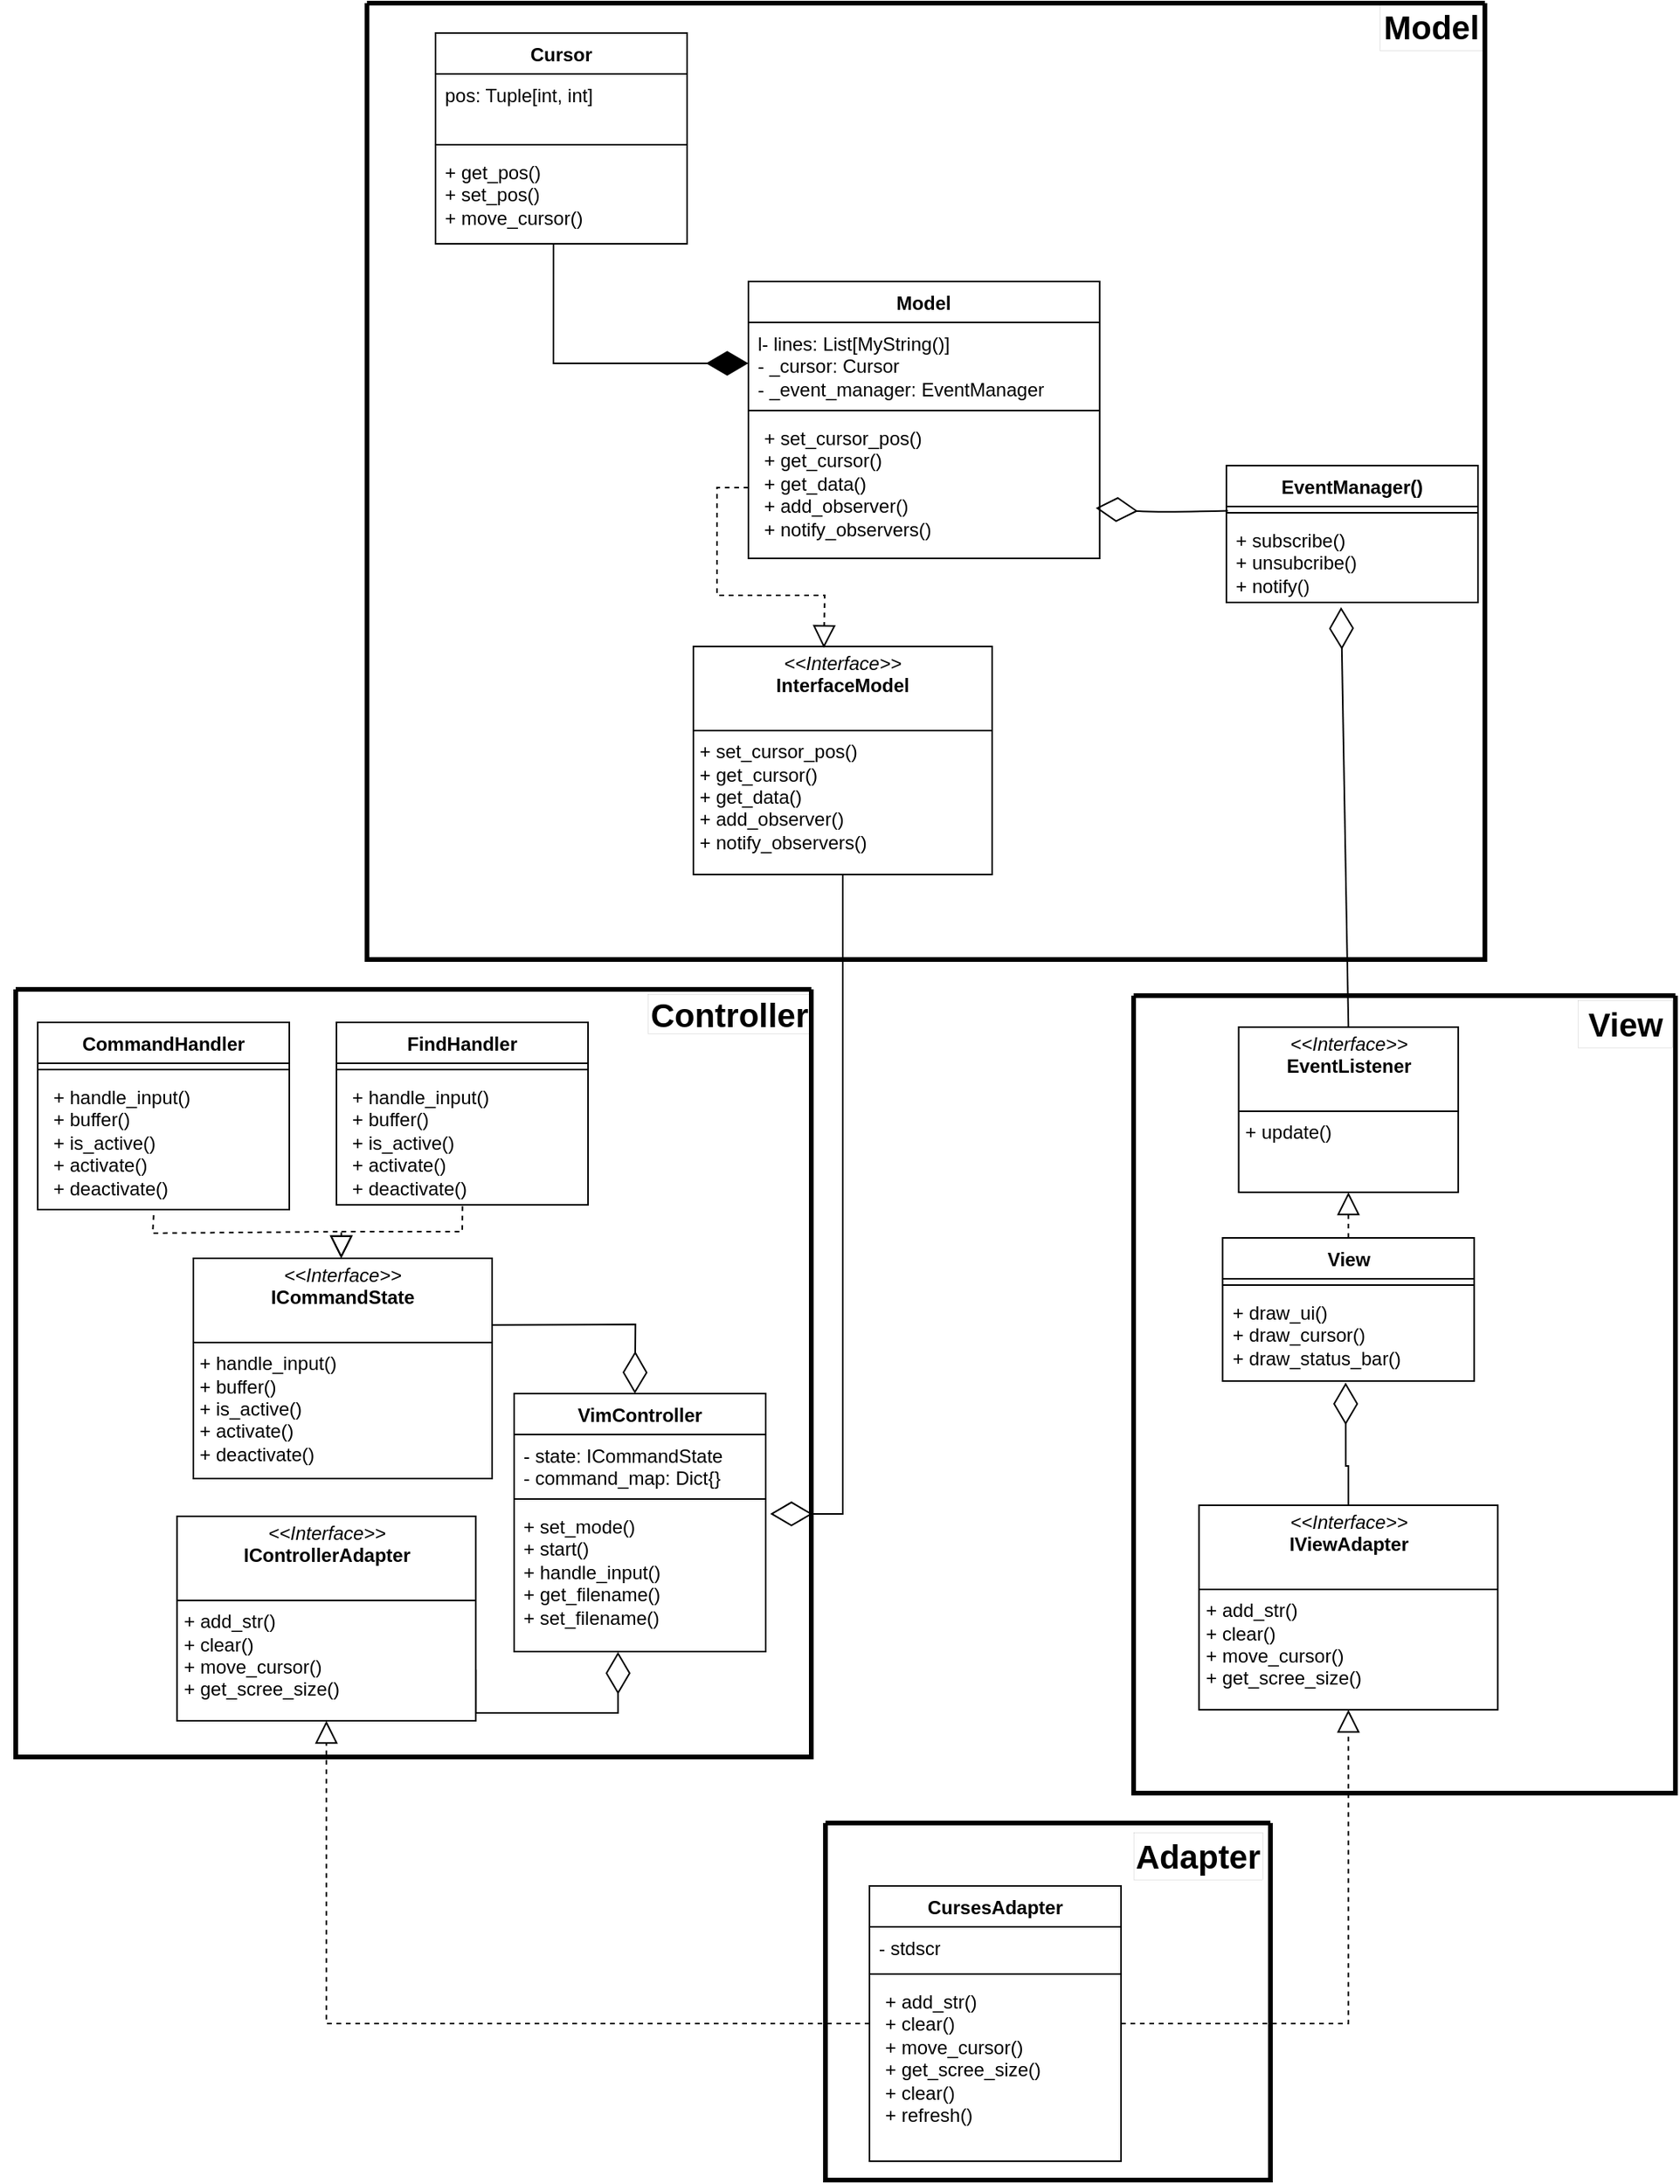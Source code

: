 <mxfile version="25.0.3">
  <diagram name="Страница — 1" id="XYCKzGTW5fM9FdDNoCG3">
    <mxGraphModel dx="1169" dy="-2264" grid="0" gridSize="10" guides="1" tooltips="1" connect="1" arrows="1" fold="1" page="0" pageScale="1" pageWidth="827" pageHeight="1169" math="0" shadow="0">
      <root>
        <mxCell id="0" />
        <mxCell id="1" parent="0" />
        <mxCell id="5Ako3rmvpE4jD3J_ckdN-13" value="" style="swimlane;startSize=0;strokeWidth=3;" parent="1" vertex="1">
          <mxGeometry x="1655" y="3907" width="344.61" height="507" as="geometry" />
        </mxCell>
        <mxCell id="5Ako3rmvpE4jD3J_ckdN-14" value="View" style="text;html=1;align=center;verticalAlign=middle;whiteSpace=wrap;rounded=0;fontSize=21;strokeWidth=0;strokeColor=default;fontStyle=1" parent="5Ako3rmvpE4jD3J_ckdN-13" vertex="1">
          <mxGeometry x="282.61" y="3" width="60" height="30" as="geometry" />
        </mxCell>
        <mxCell id="5Ako3rmvpE4jD3J_ckdN-96" value="View" style="swimlane;fontStyle=1;align=center;verticalAlign=top;childLayout=stackLayout;horizontal=1;startSize=26;horizontalStack=0;resizeParent=1;resizeParentMax=0;resizeLast=0;collapsible=1;marginBottom=0;whiteSpace=wrap;html=1;" parent="5Ako3rmvpE4jD3J_ckdN-13" vertex="1">
          <mxGeometry x="56.61" y="154" width="160" height="91" as="geometry" />
        </mxCell>
        <mxCell id="5Ako3rmvpE4jD3J_ckdN-98" value="" style="line;strokeWidth=1;fillColor=none;align=left;verticalAlign=middle;spacingTop=-1;spacingLeft=3;spacingRight=3;rotatable=0;labelPosition=right;points=[];portConstraint=eastwest;strokeColor=inherit;" parent="5Ako3rmvpE4jD3J_ckdN-96" vertex="1">
          <mxGeometry y="26" width="160" height="8" as="geometry" />
        </mxCell>
        <mxCell id="5Ako3rmvpE4jD3J_ckdN-99" value="+ draw_ui()&lt;div&gt;+ draw_cursor()&lt;/div&gt;&lt;div&gt;+ draw_status_bar()&lt;/div&gt;" style="text;strokeColor=none;fillColor=none;align=left;verticalAlign=top;spacingLeft=4;spacingRight=4;overflow=hidden;rotatable=0;points=[[0,0.5],[1,0.5]];portConstraint=eastwest;whiteSpace=wrap;html=1;" parent="5Ako3rmvpE4jD3J_ckdN-96" vertex="1">
          <mxGeometry y="34" width="160" height="57" as="geometry" />
        </mxCell>
        <mxCell id="5Ako3rmvpE4jD3J_ckdN-100" style="edgeStyle=orthogonalEdgeStyle;rounded=0;orthogonalLoop=1;jettySize=auto;html=1;endArrow=diamondThin;endFill=0;endSize=24;entryX=0.489;entryY=1.018;entryDx=0;entryDy=0;entryPerimeter=0;exitX=0.5;exitY=0;exitDx=0;exitDy=0;" parent="5Ako3rmvpE4jD3J_ckdN-13" source="5Ako3rmvpE4jD3J_ckdN-15" target="5Ako3rmvpE4jD3J_ckdN-99" edge="1">
          <mxGeometry relative="1" as="geometry">
            <mxPoint x="141.61" y="147" as="targetPoint" />
            <Array as="points">
              <mxPoint x="135" y="299" />
            </Array>
          </mxGeometry>
        </mxCell>
        <mxCell id="5Ako3rmvpE4jD3J_ckdN-15" value="&lt;p style=&quot;margin:0px;margin-top:4px;text-align:center;&quot;&gt;&lt;i&gt;&amp;lt;&amp;lt;Interface&amp;gt;&amp;gt;&lt;/i&gt;&lt;br&gt;&lt;b&gt;IViewAdapter&lt;/b&gt;&lt;/p&gt;&lt;p style=&quot;margin:0px;margin-left:4px;&quot;&gt;&lt;br&gt;&lt;/p&gt;&lt;hr size=&quot;1&quot; style=&quot;border-style:solid;&quot;&gt;&lt;p style=&quot;margin:0px;margin-left:4px;&quot;&gt;+ add_str()&lt;/p&gt;&lt;p style=&quot;margin:0px;margin-left:4px;&quot;&gt;+ clear()&lt;/p&gt;&lt;p style=&quot;margin:0px;margin-left:4px;&quot;&gt;+ move_cursor()&lt;/p&gt;&lt;p style=&quot;margin:0px;margin-left:4px;&quot;&gt;+&amp;nbsp;get_scree_size()&lt;/p&gt;&lt;p style=&quot;margin:0px;margin-left:4px;&quot;&gt;&lt;br&gt;&lt;/p&gt;" style="verticalAlign=top;align=left;overflow=fill;html=1;whiteSpace=wrap;" parent="5Ako3rmvpE4jD3J_ckdN-13" vertex="1">
          <mxGeometry x="41.61" y="324" width="190" height="130" as="geometry" />
        </mxCell>
        <mxCell id="hkxZbMz-zYQ-c7EX64Iv-4" value="&lt;p style=&quot;margin:0px;margin-top:4px;text-align:center;&quot;&gt;&lt;i&gt;&amp;lt;&amp;lt;Interface&amp;gt;&amp;gt;&lt;/i&gt;&lt;br&gt;&lt;b&gt;EventListener&lt;/b&gt;&lt;/p&gt;&lt;p style=&quot;margin:0px;margin-left:4px;&quot;&gt;&lt;br&gt;&lt;/p&gt;&lt;hr size=&quot;1&quot; style=&quot;border-style:solid;&quot;&gt;&lt;p style=&quot;margin:0px;margin-left:4px;&quot;&gt;+ update()&lt;/p&gt;" style="verticalAlign=top;align=left;overflow=fill;html=1;whiteSpace=wrap;" parent="5Ako3rmvpE4jD3J_ckdN-13" vertex="1">
          <mxGeometry x="66.81" y="20" width="139.61" height="105" as="geometry" />
        </mxCell>
        <mxCell id="hkxZbMz-zYQ-c7EX64Iv-5" style="edgeStyle=orthogonalEdgeStyle;rounded=0;orthogonalLoop=1;jettySize=auto;html=1;dashed=1;endArrow=block;endFill=0;endSize=12;entryX=0.5;entryY=1;entryDx=0;entryDy=0;exitX=0.5;exitY=0;exitDx=0;exitDy=0;" parent="5Ako3rmvpE4jD3J_ckdN-13" source="5Ako3rmvpE4jD3J_ckdN-96" target="hkxZbMz-zYQ-c7EX64Iv-4" edge="1">
          <mxGeometry relative="1" as="geometry">
            <mxPoint x="267" y="-76" as="targetPoint" />
            <mxPoint x="131" y="-10" as="sourcePoint" />
          </mxGeometry>
        </mxCell>
        <mxCell id="5Ako3rmvpE4jD3J_ckdN-21" value="" style="swimlane;startSize=0;strokeWidth=3;" parent="1" vertex="1">
          <mxGeometry x="1167.39" y="3276" width="711" height="608" as="geometry" />
        </mxCell>
        <mxCell id="5Ako3rmvpE4jD3J_ckdN-22" value="Model" style="text;html=1;align=center;verticalAlign=middle;whiteSpace=wrap;rounded=0;fontSize=21;strokeWidth=0;strokeColor=default;fontStyle=1" parent="5Ako3rmvpE4jD3J_ckdN-21" vertex="1">
          <mxGeometry x="644" width="67" height="30" as="geometry" />
        </mxCell>
        <mxCell id="K8BLapLvBdW9VVlqaCeS-11" style="edgeStyle=orthogonalEdgeStyle;rounded=0;orthogonalLoop=1;jettySize=auto;html=1;entryX=0;entryY=0.5;entryDx=0;entryDy=0;endSize=24;endArrow=diamondThin;endFill=1;exitX=0.469;exitY=1;exitDx=0;exitDy=0;exitPerimeter=0;" parent="5Ako3rmvpE4jD3J_ckdN-21" source="5Ako3rmvpE4jD3J_ckdN-30" target="5Ako3rmvpE4jD3J_ckdN-32" edge="1">
          <mxGeometry relative="1" as="geometry">
            <mxPoint x="121.61" y="164" as="sourcePoint" />
          </mxGeometry>
        </mxCell>
        <mxCell id="5Ako3rmvpE4jD3J_ckdN-27" value="Cursor" style="swimlane;fontStyle=1;align=center;verticalAlign=top;childLayout=stackLayout;horizontal=1;startSize=26;horizontalStack=0;resizeParent=1;resizeParentMax=0;resizeLast=0;collapsible=1;marginBottom=0;whiteSpace=wrap;html=1;" parent="5Ako3rmvpE4jD3J_ckdN-21" vertex="1">
          <mxGeometry x="43.61" y="19" width="160" height="134" as="geometry" />
        </mxCell>
        <mxCell id="5Ako3rmvpE4jD3J_ckdN-28" value="pos: Tuple[int, int]" style="text;strokeColor=none;fillColor=none;align=left;verticalAlign=top;spacingLeft=4;spacingRight=4;overflow=hidden;rotatable=0;points=[[0,0.5],[1,0.5]];portConstraint=eastwest;whiteSpace=wrap;html=1;" parent="5Ako3rmvpE4jD3J_ckdN-27" vertex="1">
          <mxGeometry y="26" width="160" height="41" as="geometry" />
        </mxCell>
        <mxCell id="5Ako3rmvpE4jD3J_ckdN-29" value="" style="line;strokeWidth=1;fillColor=none;align=left;verticalAlign=middle;spacingTop=-1;spacingLeft=3;spacingRight=3;rotatable=0;labelPosition=right;points=[];portConstraint=eastwest;strokeColor=inherit;" parent="5Ako3rmvpE4jD3J_ckdN-27" vertex="1">
          <mxGeometry y="67" width="160" height="8" as="geometry" />
        </mxCell>
        <mxCell id="5Ako3rmvpE4jD3J_ckdN-30" value="+ get_pos()&lt;div&gt;+ set_pos()&lt;/div&gt;&lt;div&gt;+ move_cursor()&lt;/div&gt;&lt;div&gt;&lt;br&gt;&lt;/div&gt;" style="text;strokeColor=none;fillColor=none;align=left;verticalAlign=top;spacingLeft=4;spacingRight=4;overflow=hidden;rotatable=0;points=[[0,0.5],[1,0.5]];portConstraint=eastwest;whiteSpace=wrap;html=1;" parent="5Ako3rmvpE4jD3J_ckdN-27" vertex="1">
          <mxGeometry y="75" width="160" height="59" as="geometry" />
        </mxCell>
        <mxCell id="5Ako3rmvpE4jD3J_ckdN-31" value="Model" style="swimlane;fontStyle=1;align=center;verticalAlign=top;childLayout=stackLayout;horizontal=1;startSize=26;horizontalStack=0;resizeParent=1;resizeParentMax=0;resizeLast=0;collapsible=1;marginBottom=0;whiteSpace=wrap;html=1;" parent="5Ako3rmvpE4jD3J_ckdN-21" vertex="1">
          <mxGeometry x="242.61" y="177" width="223.39" height="176" as="geometry" />
        </mxCell>
        <mxCell id="5Ako3rmvpE4jD3J_ckdN-32" value="l- lines: List[MyString()]&lt;div&gt;- _cursor: Cursor&lt;/div&gt;&lt;div&gt;- _event_manager: EventManager&lt;/div&gt;" style="text;strokeColor=none;fillColor=none;align=left;verticalAlign=top;spacingLeft=4;spacingRight=4;overflow=hidden;rotatable=0;points=[[0,0.5],[1,0.5]];portConstraint=eastwest;whiteSpace=wrap;html=1;" parent="5Ako3rmvpE4jD3J_ckdN-31" vertex="1">
          <mxGeometry y="26" width="223.39" height="52" as="geometry" />
        </mxCell>
        <mxCell id="5Ako3rmvpE4jD3J_ckdN-33" value="" style="line;strokeWidth=1;fillColor=none;align=left;verticalAlign=middle;spacingTop=-1;spacingLeft=3;spacingRight=3;rotatable=0;labelPosition=right;points=[];portConstraint=eastwest;strokeColor=inherit;" parent="5Ako3rmvpE4jD3J_ckdN-31" vertex="1">
          <mxGeometry y="78" width="223.39" height="8" as="geometry" />
        </mxCell>
        <mxCell id="5Ako3rmvpE4jD3J_ckdN-34" value="&lt;p style=&quot;margin: 0px 0px 0px 4px;&quot;&gt;&lt;span style=&quot;background-color: initial;&quot;&gt;+ set_cursor_pos()&lt;/span&gt;&lt;/p&gt;&lt;p style=&quot;margin: 0px 0px 0px 4px;&quot;&gt;+ get_cursor()&lt;/p&gt;&lt;p style=&quot;margin: 0px 0px 0px 4px;&quot;&gt;+ get_data()&lt;/p&gt;&lt;p style=&quot;margin: 0px 0px 0px 4px;&quot;&gt;+ add_observer()&lt;/p&gt;&lt;p style=&quot;margin: 0px 0px 0px 4px;&quot;&gt;+ notify_observers()&lt;/p&gt;" style="text;strokeColor=none;fillColor=none;align=left;verticalAlign=top;spacingLeft=4;spacingRight=4;overflow=hidden;rotatable=0;points=[[0,0.5],[1,0.5]];portConstraint=eastwest;whiteSpace=wrap;html=1;" parent="5Ako3rmvpE4jD3J_ckdN-31" vertex="1">
          <mxGeometry y="86" width="223.39" height="90" as="geometry" />
        </mxCell>
        <mxCell id="K8BLapLvBdW9VVlqaCeS-5" value="&lt;p style=&quot;margin:0px;margin-top:4px;text-align:center;&quot;&gt;&lt;i&gt;&amp;lt;&amp;lt;Interface&amp;gt;&amp;gt;&lt;/i&gt;&lt;br&gt;&lt;b&gt;InterfaceModel&lt;/b&gt;&lt;/p&gt;&lt;p style=&quot;margin:0px;margin-left:4px;&quot;&gt;&lt;br&gt;&lt;/p&gt;&lt;hr size=&quot;1&quot; style=&quot;border-style:solid;&quot;&gt;&lt;p style=&quot;margin:0px;margin-left:4px;&quot;&gt;&lt;span style=&quot;background-color: initial;&quot;&gt;+ set_cursor_pos()&lt;/span&gt;&lt;/p&gt;&lt;p style=&quot;margin:0px;margin-left:4px;&quot;&gt;+ get_cursor()&lt;/p&gt;&lt;p style=&quot;margin:0px;margin-left:4px;&quot;&gt;+ get_data()&lt;/p&gt;&lt;p style=&quot;margin:0px;margin-left:4px;&quot;&gt;+ add_observer()&lt;/p&gt;&lt;p style=&quot;margin:0px;margin-left:4px;&quot;&gt;+ notify_observers()&lt;/p&gt;&lt;p style=&quot;margin:0px;margin-left:4px;&quot;&gt;&lt;br&gt;&lt;/p&gt;" style="verticalAlign=top;align=left;overflow=fill;html=1;whiteSpace=wrap;" parent="5Ako3rmvpE4jD3J_ckdN-21" vertex="1">
          <mxGeometry x="207.61" y="409" width="190" height="145" as="geometry" />
        </mxCell>
        <mxCell id="Fj6ZOT7lhZlkO-52XlLI-1" style="edgeStyle=orthogonalEdgeStyle;rounded=0;orthogonalLoop=1;jettySize=auto;html=1;dashed=1;endArrow=block;endFill=0;endSize=12;" parent="5Ako3rmvpE4jD3J_ckdN-21" source="5Ako3rmvpE4jD3J_ckdN-34" edge="1">
          <mxGeometry relative="1" as="geometry">
            <mxPoint x="290.61" y="410" as="targetPoint" />
          </mxGeometry>
        </mxCell>
        <mxCell id="hkxZbMz-zYQ-c7EX64Iv-1" value="EventManager()" style="swimlane;fontStyle=1;align=center;verticalAlign=top;childLayout=stackLayout;horizontal=1;startSize=26;horizontalStack=0;resizeParent=1;resizeParentMax=0;resizeLast=0;collapsible=1;marginBottom=0;whiteSpace=wrap;html=1;" parent="5Ako3rmvpE4jD3J_ckdN-21" vertex="1">
          <mxGeometry x="546.61" y="294" width="160" height="87" as="geometry" />
        </mxCell>
        <mxCell id="hkxZbMz-zYQ-c7EX64Iv-2" value="" style="line;strokeWidth=1;fillColor=none;align=left;verticalAlign=middle;spacingTop=-1;spacingLeft=3;spacingRight=3;rotatable=0;labelPosition=right;points=[];portConstraint=eastwest;strokeColor=inherit;" parent="hkxZbMz-zYQ-c7EX64Iv-1" vertex="1">
          <mxGeometry y="26" width="160" height="8" as="geometry" />
        </mxCell>
        <mxCell id="hkxZbMz-zYQ-c7EX64Iv-3" value="+ subscribe()&lt;div&gt;+ unsubcribe()&lt;/div&gt;&lt;div&gt;+ notify()&lt;/div&gt;" style="text;strokeColor=none;fillColor=none;align=left;verticalAlign=top;spacingLeft=4;spacingRight=4;overflow=hidden;rotatable=0;points=[[0,0.5],[1,0.5]];portConstraint=eastwest;whiteSpace=wrap;html=1;" parent="hkxZbMz-zYQ-c7EX64Iv-1" vertex="1">
          <mxGeometry y="34" width="160" height="53" as="geometry" />
        </mxCell>
        <mxCell id="hkxZbMz-zYQ-c7EX64Iv-10" value="" style="endArrow=diamondThin;endFill=0;endSize=24;html=1;rounded=0;fontSize=12;curved=1;exitX=0.006;exitY=-0.1;exitDx=0;exitDy=0;entryX=0.989;entryY=0.644;entryDx=0;entryDy=0;entryPerimeter=0;exitPerimeter=0;" parent="5Ako3rmvpE4jD3J_ckdN-21" source="hkxZbMz-zYQ-c7EX64Iv-3" target="5Ako3rmvpE4jD3J_ckdN-34" edge="1">
          <mxGeometry width="160" relative="1" as="geometry">
            <mxPoint x="475.57" y="328" as="sourcePoint" />
            <mxPoint x="298.61" y="610" as="targetPoint" />
            <Array as="points">
              <mxPoint x="504.61" y="324" />
            </Array>
          </mxGeometry>
        </mxCell>
        <mxCell id="5Ako3rmvpE4jD3J_ckdN-49" value="" style="swimlane;startSize=0;strokeWidth=3;" parent="1" vertex="1">
          <mxGeometry x="944" y="3903" width="506" height="488" as="geometry" />
        </mxCell>
        <mxCell id="5Ako3rmvpE4jD3J_ckdN-54" value="Controller" style="text;html=1;align=center;verticalAlign=middle;whiteSpace=wrap;rounded=0;fontSize=21;strokeWidth=0;strokeColor=default;fontStyle=1" parent="5Ako3rmvpE4jD3J_ckdN-49" vertex="1">
          <mxGeometry x="402" y="3" width="104" height="25" as="geometry" />
        </mxCell>
        <mxCell id="5Ako3rmvpE4jD3J_ckdN-55" value="CommandHandler" style="swimlane;fontStyle=1;align=center;verticalAlign=top;childLayout=stackLayout;horizontal=1;startSize=26;horizontalStack=0;resizeParent=1;resizeParentMax=0;resizeLast=0;collapsible=1;marginBottom=0;whiteSpace=wrap;html=1;" parent="5Ako3rmvpE4jD3J_ckdN-49" vertex="1">
          <mxGeometry x="14" y="21" width="160" height="119" as="geometry" />
        </mxCell>
        <mxCell id="5Ako3rmvpE4jD3J_ckdN-57" value="" style="line;strokeWidth=1;fillColor=none;align=left;verticalAlign=middle;spacingTop=-1;spacingLeft=3;spacingRight=3;rotatable=0;labelPosition=right;points=[];portConstraint=eastwest;strokeColor=inherit;" parent="5Ako3rmvpE4jD3J_ckdN-55" vertex="1">
          <mxGeometry y="26" width="160" height="8" as="geometry" />
        </mxCell>
        <mxCell id="5Ako3rmvpE4jD3J_ckdN-58" value="&lt;p style=&quot;margin: 0px 0px 0px 4px;&quot;&gt;+ handle_input()&lt;/p&gt;&lt;p style=&quot;margin: 0px 0px 0px 4px;&quot;&gt;+ buffer()&lt;/p&gt;&lt;p style=&quot;margin: 0px 0px 0px 4px;&quot;&gt;+ is_active()&lt;/p&gt;&lt;p style=&quot;margin: 0px 0px 0px 4px;&quot;&gt;+ activate()&lt;/p&gt;&lt;p style=&quot;margin: 0px 0px 0px 4px;&quot;&gt;+ deactivate()&lt;/p&gt;" style="text;strokeColor=none;fillColor=none;align=left;verticalAlign=top;spacingLeft=4;spacingRight=4;overflow=hidden;rotatable=0;points=[[0,0.5],[1,0.5]];portConstraint=eastwest;whiteSpace=wrap;html=1;" parent="5Ako3rmvpE4jD3J_ckdN-55" vertex="1">
          <mxGeometry y="34" width="160" height="85" as="geometry" />
        </mxCell>
        <mxCell id="5Ako3rmvpE4jD3J_ckdN-63" value="FindHandler" style="swimlane;fontStyle=1;align=center;verticalAlign=top;childLayout=stackLayout;horizontal=1;startSize=26;horizontalStack=0;resizeParent=1;resizeParentMax=0;resizeLast=0;collapsible=1;marginBottom=0;whiteSpace=wrap;html=1;" parent="5Ako3rmvpE4jD3J_ckdN-49" vertex="1">
          <mxGeometry x="204" y="21" width="160" height="116" as="geometry" />
        </mxCell>
        <mxCell id="5Ako3rmvpE4jD3J_ckdN-65" value="" style="line;strokeWidth=1;fillColor=none;align=left;verticalAlign=middle;spacingTop=-1;spacingLeft=3;spacingRight=3;rotatable=0;labelPosition=right;points=[];portConstraint=eastwest;strokeColor=inherit;" parent="5Ako3rmvpE4jD3J_ckdN-63" vertex="1">
          <mxGeometry y="26" width="160" height="8" as="geometry" />
        </mxCell>
        <mxCell id="5Ako3rmvpE4jD3J_ckdN-66" value="&lt;p style=&quot;margin: 0px 0px 0px 4px;&quot;&gt;+ handle_input()&lt;/p&gt;&lt;p style=&quot;margin: 0px 0px 0px 4px;&quot;&gt;+ buffer()&lt;/p&gt;&lt;p style=&quot;margin: 0px 0px 0px 4px;&quot;&gt;+ is_active()&lt;/p&gt;&lt;p style=&quot;margin: 0px 0px 0px 4px;&quot;&gt;+ activate()&lt;/p&gt;&lt;p style=&quot;margin: 0px 0px 0px 4px;&quot;&gt;+ deactivate()&lt;/p&gt;" style="text;strokeColor=none;fillColor=none;align=left;verticalAlign=top;spacingLeft=4;spacingRight=4;overflow=hidden;rotatable=0;points=[[0,0.5],[1,0.5]];portConstraint=eastwest;whiteSpace=wrap;html=1;" parent="5Ako3rmvpE4jD3J_ckdN-63" vertex="1">
          <mxGeometry y="34" width="160" height="82" as="geometry" />
        </mxCell>
        <mxCell id="5Ako3rmvpE4jD3J_ckdN-73" value="&lt;p style=&quot;margin:0px;margin-top:4px;text-align:center;&quot;&gt;&lt;i&gt;&amp;lt;&amp;lt;Interface&amp;gt;&amp;gt;&lt;/i&gt;&lt;br&gt;&lt;b&gt;ICommandState&lt;/b&gt;&lt;/p&gt;&lt;p style=&quot;margin:0px;margin-left:4px;&quot;&gt;&lt;br&gt;&lt;/p&gt;&lt;hr size=&quot;1&quot; style=&quot;border-style:solid;&quot;&gt;&lt;p style=&quot;margin:0px;margin-left:4px;&quot;&gt;+ handle_input()&lt;/p&gt;&lt;p style=&quot;margin:0px;margin-left:4px;&quot;&gt;+ buffer()&lt;/p&gt;&lt;p style=&quot;margin:0px;margin-left:4px;&quot;&gt;+ is_active()&lt;/p&gt;&lt;p style=&quot;margin:0px;margin-left:4px;&quot;&gt;+ activate()&lt;/p&gt;&lt;p style=&quot;margin:0px;margin-left:4px;&quot;&gt;+ deactivate()&lt;/p&gt;&lt;p style=&quot;margin:0px;margin-left:4px;&quot;&gt;&lt;br&gt;&lt;/p&gt;" style="verticalAlign=top;align=left;overflow=fill;html=1;whiteSpace=wrap;" parent="5Ako3rmvpE4jD3J_ckdN-49" vertex="1">
          <mxGeometry x="113" y="171" width="190" height="140" as="geometry" />
        </mxCell>
        <mxCell id="5Ako3rmvpE4jD3J_ckdN-75" value="" style="endArrow=block;dashed=1;endFill=0;endSize=12;html=1;rounded=0;entryX=0.5;entryY=0;entryDx=0;entryDy=0;exitX=0.461;exitY=1.042;exitDx=0;exitDy=0;exitPerimeter=0;" parent="5Ako3rmvpE4jD3J_ckdN-49" source="5Ako3rmvpE4jD3J_ckdN-58" edge="1">
          <mxGeometry width="160" relative="1" as="geometry">
            <mxPoint x="86.61" y="121" as="sourcePoint" />
            <mxPoint x="207.08" y="171" as="targetPoint" />
            <Array as="points">
              <mxPoint x="87.08" y="155" />
              <mxPoint x="207.08" y="154" />
            </Array>
          </mxGeometry>
        </mxCell>
        <mxCell id="5Ako3rmvpE4jD3J_ckdN-76" value="" style="endArrow=block;dashed=1;endFill=0;endSize=12;html=1;rounded=0;exitX=0.501;exitY=1.01;exitDx=0;exitDy=0;exitPerimeter=0;" parent="5Ako3rmvpE4jD3J_ckdN-49" source="5Ako3rmvpE4jD3J_ckdN-66" edge="1">
          <mxGeometry width="160" relative="1" as="geometry">
            <mxPoint x="283.61" y="134" as="sourcePoint" />
            <mxPoint x="207" y="171" as="targetPoint" />
            <Array as="points">
              <mxPoint x="284" y="154" />
              <mxPoint x="207" y="154" />
            </Array>
          </mxGeometry>
        </mxCell>
        <mxCell id="5Ako3rmvpE4jD3J_ckdN-79" value="VimController" style="swimlane;fontStyle=1;align=center;verticalAlign=top;childLayout=stackLayout;horizontal=1;startSize=26;horizontalStack=0;resizeParent=1;resizeParentMax=0;resizeLast=0;collapsible=1;marginBottom=0;whiteSpace=wrap;html=1;" parent="5Ako3rmvpE4jD3J_ckdN-49" vertex="1">
          <mxGeometry x="317" y="257" width="160" height="164" as="geometry" />
        </mxCell>
        <mxCell id="5Ako3rmvpE4jD3J_ckdN-80" value="- state: ICommandState&lt;div&gt;- command_map: Dict{}&lt;/div&gt;" style="text;strokeColor=none;fillColor=none;align=left;verticalAlign=top;spacingLeft=4;spacingRight=4;overflow=hidden;rotatable=0;points=[[0,0.5],[1,0.5]];portConstraint=eastwest;whiteSpace=wrap;html=1;" parent="5Ako3rmvpE4jD3J_ckdN-79" vertex="1">
          <mxGeometry y="26" width="160" height="37" as="geometry" />
        </mxCell>
        <mxCell id="5Ako3rmvpE4jD3J_ckdN-81" value="" style="line;strokeWidth=1;fillColor=none;align=left;verticalAlign=middle;spacingTop=-1;spacingLeft=3;spacingRight=3;rotatable=0;labelPosition=right;points=[];portConstraint=eastwest;strokeColor=inherit;" parent="5Ako3rmvpE4jD3J_ckdN-79" vertex="1">
          <mxGeometry y="63" width="160" height="8" as="geometry" />
        </mxCell>
        <mxCell id="5Ako3rmvpE4jD3J_ckdN-82" value="+ set_mode()&lt;div&gt;+ start()&lt;br&gt;+ handle_input()&lt;/div&gt;&lt;div&gt;+ get_filename()&lt;/div&gt;&lt;div&gt;+ set_filename()&lt;/div&gt;" style="text;strokeColor=none;fillColor=none;align=left;verticalAlign=top;spacingLeft=4;spacingRight=4;overflow=hidden;rotatable=0;points=[[0,0.5],[1,0.5]];portConstraint=eastwest;whiteSpace=wrap;html=1;" parent="5Ako3rmvpE4jD3J_ckdN-79" vertex="1">
          <mxGeometry y="71" width="160" height="93" as="geometry" />
        </mxCell>
        <mxCell id="5Ako3rmvpE4jD3J_ckdN-84" value="" style="endArrow=diamondThin;endFill=0;endSize=24;html=1;rounded=0;exitX=1.015;exitY=0.538;exitDx=0;exitDy=0;entryX=0.5;entryY=0;entryDx=0;entryDy=0;exitPerimeter=0;" parent="5Ako3rmvpE4jD3J_ckdN-49" edge="1">
          <mxGeometry width="160" relative="1" as="geometry">
            <mxPoint x="303" y="213.32" as="sourcePoint" />
            <mxPoint x="393.79" y="257" as="targetPoint" />
            <Array as="points">
              <mxPoint x="394.15" y="213" />
            </Array>
          </mxGeometry>
        </mxCell>
        <mxCell id="0B5gF0SbpTjH-IZMPB5l-7" style="edgeStyle=orthogonalEdgeStyle;rounded=0;orthogonalLoop=1;jettySize=auto;html=1;entryX=0.413;entryY=1.003;entryDx=0;entryDy=0;entryPerimeter=0;endArrow=diamondThin;endFill=0;endSize=24;exitX=1;exitY=0.75;exitDx=0;exitDy=0;" parent="5Ako3rmvpE4jD3J_ckdN-49" source="hkxZbMz-zYQ-c7EX64Iv-12" target="5Ako3rmvpE4jD3J_ckdN-82" edge="1">
          <mxGeometry relative="1" as="geometry">
            <Array as="points">
              <mxPoint x="293" y="460" />
              <mxPoint x="383" y="460" />
            </Array>
            <mxPoint x="303.0" y="435" as="sourcePoint" />
          </mxGeometry>
        </mxCell>
        <mxCell id="hkxZbMz-zYQ-c7EX64Iv-12" value="&lt;p style=&quot;margin:0px;margin-top:4px;text-align:center;&quot;&gt;&lt;i&gt;&amp;lt;&amp;lt;Interface&amp;gt;&amp;gt;&lt;/i&gt;&lt;br&gt;&lt;b&gt;IControllerAdapter&lt;/b&gt;&lt;/p&gt;&lt;p style=&quot;margin:0px;margin-left:4px;&quot;&gt;&lt;br&gt;&lt;/p&gt;&lt;hr size=&quot;1&quot; style=&quot;border-style:solid;&quot;&gt;&lt;p style=&quot;margin:0px;margin-left:4px;&quot;&gt;+ add_str()&lt;/p&gt;&lt;p style=&quot;margin:0px;margin-left:4px;&quot;&gt;+ clear()&lt;/p&gt;&lt;p style=&quot;margin:0px;margin-left:4px;&quot;&gt;+ move_cursor()&lt;/p&gt;&lt;p style=&quot;margin:0px;margin-left:4px;&quot;&gt;+&amp;nbsp;get_scree_size()&lt;/p&gt;&lt;p style=&quot;margin:0px;margin-left:4px;&quot;&gt;&lt;br&gt;&lt;/p&gt;" style="verticalAlign=top;align=left;overflow=fill;html=1;whiteSpace=wrap;" parent="5Ako3rmvpE4jD3J_ckdN-49" vertex="1">
          <mxGeometry x="102.61" y="335" width="190" height="130" as="geometry" />
        </mxCell>
        <mxCell id="K8BLapLvBdW9VVlqaCeS-7" style="edgeStyle=orthogonalEdgeStyle;rounded=0;orthogonalLoop=1;jettySize=auto;html=1;entryX=1.018;entryY=0.059;entryDx=0;entryDy=0;entryPerimeter=0;endArrow=diamondThin;endFill=0;endSize=24;" parent="1" source="K8BLapLvBdW9VVlqaCeS-5" target="5Ako3rmvpE4jD3J_ckdN-82" edge="1">
          <mxGeometry relative="1" as="geometry" />
        </mxCell>
        <mxCell id="Fj6ZOT7lhZlkO-52XlLI-3" value="" style="swimlane;startSize=0;strokeWidth=3;" parent="1" vertex="1">
          <mxGeometry x="1459" y="4433" width="283" height="227" as="geometry" />
        </mxCell>
        <mxCell id="Fj6ZOT7lhZlkO-52XlLI-4" value="Adapter" style="text;html=1;align=center;verticalAlign=middle;whiteSpace=wrap;rounded=0;fontSize=21;strokeWidth=0;strokeColor=default;fontStyle=1" parent="Fj6ZOT7lhZlkO-52XlLI-3" vertex="1">
          <mxGeometry x="196" y="6" width="82" height="30" as="geometry" />
        </mxCell>
        <mxCell id="5Ako3rmvpE4jD3J_ckdN-16" value="&lt;b&gt;CursesAdapter&lt;/b&gt;" style="swimlane;fontStyle=1;align=center;verticalAlign=top;childLayout=stackLayout;horizontal=1;startSize=26;horizontalStack=0;resizeParent=1;resizeParentMax=0;resizeLast=0;collapsible=1;marginBottom=0;whiteSpace=wrap;html=1;" parent="Fj6ZOT7lhZlkO-52XlLI-3" vertex="1">
          <mxGeometry x="28" y="40" width="160" height="175" as="geometry" />
        </mxCell>
        <mxCell id="5Ako3rmvpE4jD3J_ckdN-17" value="- stdscr" style="text;strokeColor=none;fillColor=none;align=left;verticalAlign=top;spacingLeft=4;spacingRight=4;overflow=hidden;rotatable=0;points=[[0,0.5],[1,0.5]];portConstraint=eastwest;whiteSpace=wrap;html=1;" parent="5Ako3rmvpE4jD3J_ckdN-16" vertex="1">
          <mxGeometry y="26" width="160" height="26" as="geometry" />
        </mxCell>
        <mxCell id="5Ako3rmvpE4jD3J_ckdN-18" value="" style="line;strokeWidth=1;fillColor=none;align=left;verticalAlign=middle;spacingTop=-1;spacingLeft=3;spacingRight=3;rotatable=0;labelPosition=right;points=[];portConstraint=eastwest;strokeColor=inherit;" parent="5Ako3rmvpE4jD3J_ckdN-16" vertex="1">
          <mxGeometry y="52" width="160" height="8" as="geometry" />
        </mxCell>
        <mxCell id="5Ako3rmvpE4jD3J_ckdN-19" value="&lt;p style=&quot;margin: 0px 0px 0px 4px;&quot;&gt;+ add_str()&lt;/p&gt;&lt;p style=&quot;margin: 0px 0px 0px 4px;&quot;&gt;+ clear()&lt;/p&gt;&lt;p style=&quot;margin: 0px 0px 0px 4px;&quot;&gt;+ move_cursor()&lt;/p&gt;&lt;p style=&quot;margin: 0px 0px 0px 4px;&quot;&gt;+&amp;nbsp;get_scree_size()&lt;/p&gt;&lt;p style=&quot;margin: 0px 0px 0px 4px;&quot;&gt;+ clear()&lt;/p&gt;&lt;p style=&quot;margin: 0px 0px 0px 4px;&quot;&gt;+ refresh()&lt;/p&gt;" style="text;strokeColor=none;fillColor=none;align=left;verticalAlign=top;spacingLeft=4;spacingRight=4;overflow=hidden;rotatable=0;points=[[0,0.5],[1,0.5]];portConstraint=eastwest;whiteSpace=wrap;html=1;" parent="5Ako3rmvpE4jD3J_ckdN-16" vertex="1">
          <mxGeometry y="60" width="160" height="115" as="geometry" />
        </mxCell>
        <mxCell id="Fj6ZOT7lhZlkO-52XlLI-12" style="edgeStyle=orthogonalEdgeStyle;rounded=0;orthogonalLoop=1;jettySize=auto;html=1;dashed=1;endArrow=block;endFill=0;endSize=12;" parent="1" source="5Ako3rmvpE4jD3J_ckdN-16" target="hkxZbMz-zYQ-c7EX64Iv-12" edge="1">
          <mxGeometry relative="1" as="geometry">
            <mxPoint x="1083" y="4381" as="targetPoint" />
          </mxGeometry>
        </mxCell>
        <mxCell id="Fj6ZOT7lhZlkO-52XlLI-14" style="edgeStyle=orthogonalEdgeStyle;rounded=0;orthogonalLoop=1;jettySize=auto;html=1;entryX=0.5;entryY=1;entryDx=0;entryDy=0;dashed=1;endArrow=block;endFill=0;endSize=12;" parent="1" source="5Ako3rmvpE4jD3J_ckdN-16" target="5Ako3rmvpE4jD3J_ckdN-15" edge="1">
          <mxGeometry relative="1" as="geometry" />
        </mxCell>
        <mxCell id="hkxZbMz-zYQ-c7EX64Iv-11" value="" style="endArrow=diamondThin;endFill=0;endSize=24;html=1;rounded=0;fontSize=12;curved=1;exitX=0.5;exitY=0;exitDx=0;exitDy=0;entryX=0.456;entryY=1.057;entryDx=0;entryDy=0;entryPerimeter=0;" parent="1" source="hkxZbMz-zYQ-c7EX64Iv-4" target="hkxZbMz-zYQ-c7EX64Iv-3" edge="1">
          <mxGeometry width="160" relative="1" as="geometry">
            <mxPoint x="1378" y="3887" as="sourcePoint" />
            <mxPoint x="1788" y="3677" as="targetPoint" />
          </mxGeometry>
        </mxCell>
        <mxCell id="hkxZbMz-zYQ-c7EX64Iv-13" style="edgeStyle=none;curved=1;rounded=0;orthogonalLoop=1;jettySize=auto;html=1;exitX=0;exitY=0.5;exitDx=0;exitDy=0;fontSize=12;startSize=8;endSize=8;" parent="1" source="5Ako3rmvpE4jD3J_ckdN-49" target="5Ako3rmvpE4jD3J_ckdN-49" edge="1">
          <mxGeometry relative="1" as="geometry" />
        </mxCell>
      </root>
    </mxGraphModel>
  </diagram>
</mxfile>

